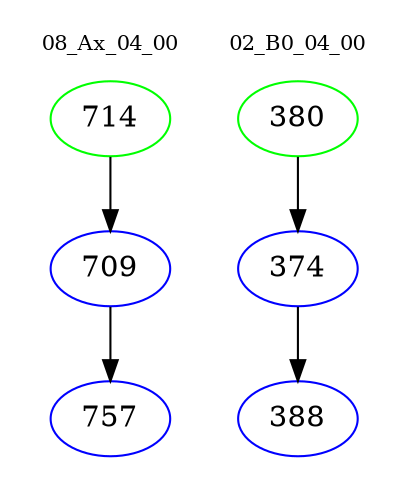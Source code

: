 digraph{
subgraph cluster_0 {
color = white
label = "08_Ax_04_00";
fontsize=10;
T0_714 [label="714", color="green"]
T0_714 -> T0_709 [color="black"]
T0_709 [label="709", color="blue"]
T0_709 -> T0_757 [color="black"]
T0_757 [label="757", color="blue"]
}
subgraph cluster_1 {
color = white
label = "02_B0_04_00";
fontsize=10;
T1_380 [label="380", color="green"]
T1_380 -> T1_374 [color="black"]
T1_374 [label="374", color="blue"]
T1_374 -> T1_388 [color="black"]
T1_388 [label="388", color="blue"]
}
}
